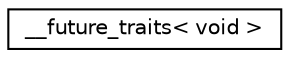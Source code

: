 digraph "Graphical Class Hierarchy"
{
  edge [fontname="Helvetica",fontsize="10",labelfontname="Helvetica",labelfontsize="10"];
  node [fontname="Helvetica",fontsize="10",shape=record];
  rankdir="LR";
  Node1 [label="__future_traits\< void \>",height=0.2,width=0.4,color="black", fillcolor="white", style="filled",URL="$struct____future__traits_3_01void_01_4.xhtml"];
}
